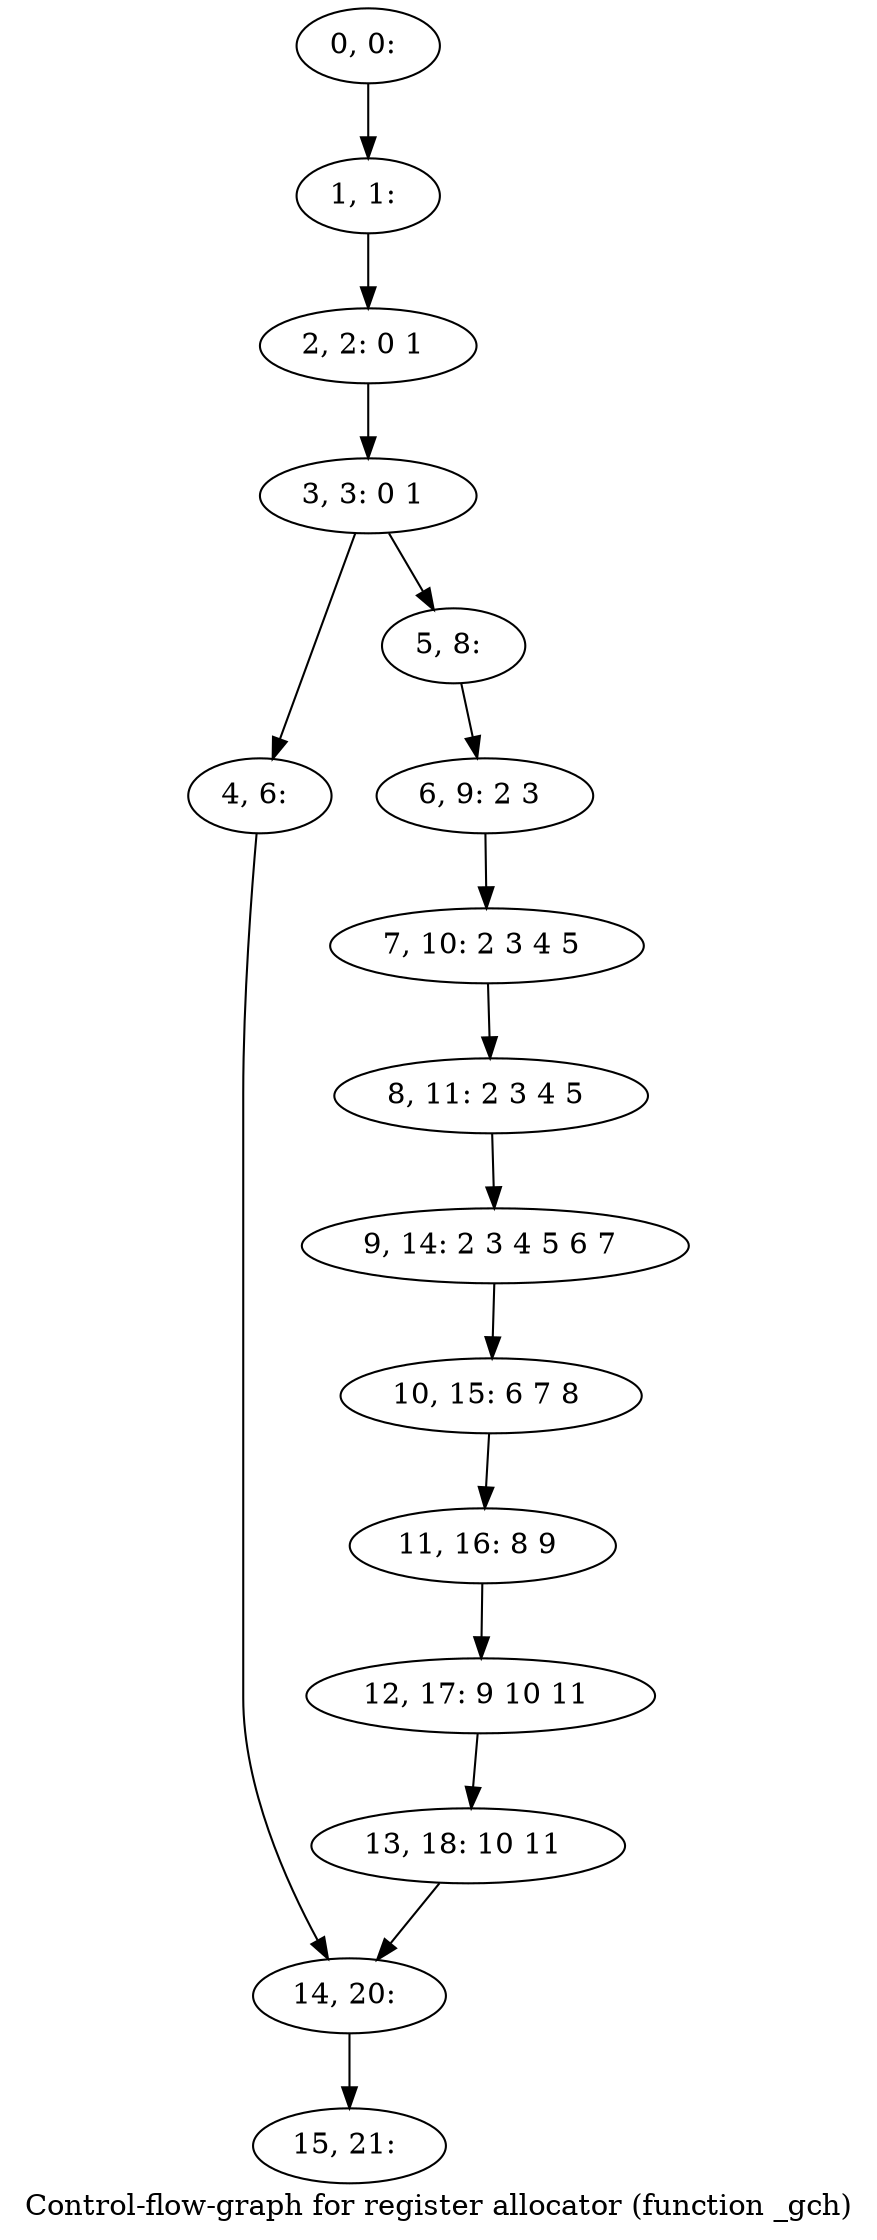 digraph G {
graph [label="Control-flow-graph for register allocator (function _gch)"]
0[label="0, 0: "];
1[label="1, 1: "];
2[label="2, 2: 0 1 "];
3[label="3, 3: 0 1 "];
4[label="4, 6: "];
5[label="5, 8: "];
6[label="6, 9: 2 3 "];
7[label="7, 10: 2 3 4 5 "];
8[label="8, 11: 2 3 4 5 "];
9[label="9, 14: 2 3 4 5 6 7 "];
10[label="10, 15: 6 7 8 "];
11[label="11, 16: 8 9 "];
12[label="12, 17: 9 10 11 "];
13[label="13, 18: 10 11 "];
14[label="14, 20: "];
15[label="15, 21: "];
0->1 ;
1->2 ;
2->3 ;
3->4 ;
3->5 ;
4->14 ;
5->6 ;
6->7 ;
7->8 ;
8->9 ;
9->10 ;
10->11 ;
11->12 ;
12->13 ;
13->14 ;
14->15 ;
}
